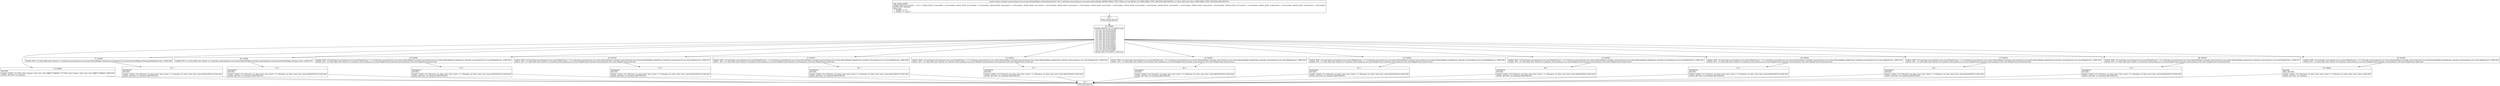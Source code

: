digraph "CFG forandroidx.constraintlayout.core.motion.MotionWidget.setValueAttributes(IF)Z" {
Node_32 [shape=record,label="{32\:\ ?|MTH_ENTER_BLOCK\l}"];
Node_34 [shape=record,label="{34\:\ 0x0000|0x0000: SWITCH  (r2 I:?? A[D('id' int)])\l case 303: goto B:49:0x003d\l case 304: goto B:48:0x0038\l case 305: goto B:47:0x0033\l case 306: goto B:46:0x002e\l case 307: goto B:35:0x0003\l case 308: goto B:45:0x0029\l case 309: goto B:44:0x0024\l case 310: goto B:43:0x001f\l case 311: goto B:42:0x001a\l case 312: goto B:41:0x0015\l case 313: goto B:40:0x0010\l case 314: goto B:39:0x000b\l case 315: goto B:38:0x0008\l case 316: goto B:37:0x0005\l default: goto B:35:0x0003  (LINE:222)\l}"];
Node_35 [shape=record,label="{35\:\ 0x0003|RETURN\l|0x0003: CONST  (r0 I:??[int, float, boolean, short, byte, char, OBJECT, ARRAY]) = (0 ??[int, float, boolean, short, byte, char, OBJECT, ARRAY])  (LINE:263)\l0x0004: RETURN  (r0 I:boolean) \l}"];
Node_33 [shape=record,label="{33\:\ ?|MTH_EXIT_BLOCK\l}"];
Node_37 [shape=record,label="{37\:\ 0x0005|0x0005: IPUT  (r3 I:float A[D('value' float)]), (r1 I:androidx.constraintlayout.core.motion.MotionWidget) androidx.constraintlayout.core.motion.MotionWidget.mTransitionPathRotate float  (LINE:260)\l}"];
Node_52 [shape=record,label="{52\:\ ?|SYNTHETIC\lRETURN\l|0x0042: CONST  (r0 I:??[boolean, int, float, short, byte, char]) = (1 ??[boolean, int, float, short, byte, char]) A[SYNTHETIC] (LINE:265)\l0x0043: RETURN  (r0 I:boolean) A[SYNTHETIC]\l}"];
Node_38 [shape=record,label="{38\:\ 0x0008|0x0008: IPUT  (r3 I:float A[D('value' float)]), (r1 I:androidx.constraintlayout.core.motion.MotionWidget) androidx.constraintlayout.core.motion.MotionWidget.mProgress float  (LINE:257)\l}"];
Node_53 [shape=record,label="{53\:\ ?|SYNTHETIC\lRETURN\l|0x0042: CONST  (r0 I:??[boolean, int, float, short, byte, char]) = (1 ??[boolean, int, float, short, byte, char]) A[SYNTHETIC] (LINE:265)\l0x0043: RETURN  (r0 I:boolean) A[SYNTHETIC]\l}"];
Node_39 [shape=record,label="{39\:\ 0x000b|0x000b: IGET  (r0 I:androidx.constraintlayout.core.state.WidgetFrame) = (r1 I:androidx.constraintlayout.core.motion.MotionWidget) androidx.constraintlayout.core.motion.MotionWidget.widgetFrame androidx.constraintlayout.core.state.WidgetFrame  (LINE:254)\l0x000d: IPUT  (r3 I:float A[D('value' float)]), (r0 I:androidx.constraintlayout.core.state.WidgetFrame) androidx.constraintlayout.core.state.WidgetFrame.pivotY float \l}"];
Node_54 [shape=record,label="{54\:\ ?|SYNTHETIC\lRETURN\l|0x0042: CONST  (r0 I:??[boolean, int, float, short, byte, char]) = (1 ??[boolean, int, float, short, byte, char]) A[SYNTHETIC] (LINE:265)\l0x0043: RETURN  (r0 I:boolean) A[SYNTHETIC]\l}"];
Node_40 [shape=record,label="{40\:\ 0x0010|0x0010: IGET  (r0 I:androidx.constraintlayout.core.state.WidgetFrame) = (r1 I:androidx.constraintlayout.core.motion.MotionWidget) androidx.constraintlayout.core.motion.MotionWidget.widgetFrame androidx.constraintlayout.core.state.WidgetFrame  (LINE:251)\l0x0012: IPUT  (r3 I:float A[D('value' float)]), (r0 I:androidx.constraintlayout.core.state.WidgetFrame) androidx.constraintlayout.core.state.WidgetFrame.pivotX float \l}"];
Node_55 [shape=record,label="{55\:\ ?|SYNTHETIC\lRETURN\l|0x0042: CONST  (r0 I:??[boolean, int, float, short, byte, char]) = (1 ??[boolean, int, float, short, byte, char]) A[SYNTHETIC] (LINE:265)\l0x0043: RETURN  (r0 I:boolean) A[SYNTHETIC]\l}"];
Node_41 [shape=record,label="{41\:\ 0x0015|0x0015: IGET  (r0 I:androidx.constraintlayout.core.state.WidgetFrame) = (r1 I:androidx.constraintlayout.core.motion.MotionWidget) androidx.constraintlayout.core.motion.MotionWidget.widgetFrame androidx.constraintlayout.core.state.WidgetFrame  (LINE:248)\l0x0017: IPUT  (r3 I:float A[D('value' float)]), (r0 I:androidx.constraintlayout.core.state.WidgetFrame) androidx.constraintlayout.core.state.WidgetFrame.scaleY float \l}"];
Node_56 [shape=record,label="{56\:\ ?|SYNTHETIC\lRETURN\l|0x0042: CONST  (r0 I:??[boolean, int, float, short, byte, char]) = (1 ??[boolean, int, float, short, byte, char]) A[SYNTHETIC] (LINE:265)\l0x0043: RETURN  (r0 I:boolean) A[SYNTHETIC]\l}"];
Node_42 [shape=record,label="{42\:\ 0x001a|0x001a: IGET  (r0 I:androidx.constraintlayout.core.state.WidgetFrame) = (r1 I:androidx.constraintlayout.core.motion.MotionWidget) androidx.constraintlayout.core.motion.MotionWidget.widgetFrame androidx.constraintlayout.core.state.WidgetFrame  (LINE:245)\l0x001c: IPUT  (r3 I:float A[D('value' float)]), (r0 I:androidx.constraintlayout.core.state.WidgetFrame) androidx.constraintlayout.core.state.WidgetFrame.scaleX float \l}"];
Node_57 [shape=record,label="{57\:\ ?|SYNTHETIC\lRETURN\l|0x0042: CONST  (r0 I:??[boolean, int, float, short, byte, char]) = (1 ??[boolean, int, float, short, byte, char]) A[SYNTHETIC] (LINE:265)\l0x0043: RETURN  (r0 I:boolean) A[SYNTHETIC]\l}"];
Node_43 [shape=record,label="{43\:\ 0x001f|0x001f: IGET  (r0 I:androidx.constraintlayout.core.state.WidgetFrame) = (r1 I:androidx.constraintlayout.core.motion.MotionWidget) androidx.constraintlayout.core.motion.MotionWidget.widgetFrame androidx.constraintlayout.core.state.WidgetFrame  (LINE:242)\l0x0021: IPUT  (r3 I:float A[D('value' float)]), (r0 I:androidx.constraintlayout.core.state.WidgetFrame) androidx.constraintlayout.core.state.WidgetFrame.rotationZ float \l}"];
Node_58 [shape=record,label="{58\:\ ?|SYNTHETIC\lRETURN\l|0x0042: CONST  (r0 I:??[boolean, int, float, short, byte, char]) = (1 ??[boolean, int, float, short, byte, char]) A[SYNTHETIC] (LINE:265)\l0x0043: RETURN  (r0 I:boolean) A[SYNTHETIC]\l}"];
Node_44 [shape=record,label="{44\:\ 0x0024|0x0024: IGET  (r0 I:androidx.constraintlayout.core.state.WidgetFrame) = (r1 I:androidx.constraintlayout.core.motion.MotionWidget) androidx.constraintlayout.core.motion.MotionWidget.widgetFrame androidx.constraintlayout.core.state.WidgetFrame  (LINE:239)\l0x0026: IPUT  (r3 I:float A[D('value' float)]), (r0 I:androidx.constraintlayout.core.state.WidgetFrame) androidx.constraintlayout.core.state.WidgetFrame.rotationY float \l}"];
Node_59 [shape=record,label="{59\:\ ?|SYNTHETIC\lRETURN\l|0x0042: CONST  (r0 I:??[boolean, int, float, short, byte, char]) = (1 ??[boolean, int, float, short, byte, char]) A[SYNTHETIC] (LINE:265)\l0x0043: RETURN  (r0 I:boolean) A[SYNTHETIC]\l}"];
Node_45 [shape=record,label="{45\:\ 0x0029|0x0029: IGET  (r0 I:androidx.constraintlayout.core.state.WidgetFrame) = (r1 I:androidx.constraintlayout.core.motion.MotionWidget) androidx.constraintlayout.core.motion.MotionWidget.widgetFrame androidx.constraintlayout.core.state.WidgetFrame  (LINE:236)\l0x002b: IPUT  (r3 I:float A[D('value' float)]), (r0 I:androidx.constraintlayout.core.state.WidgetFrame) androidx.constraintlayout.core.state.WidgetFrame.rotationX float \l}"];
Node_60 [shape=record,label="{60\:\ ?|SYNTHETIC\lRETURN\l|0x0042: CONST  (r0 I:??[boolean, int, float, short, byte, char]) = (1 ??[boolean, int, float, short, byte, char]) A[SYNTHETIC] (LINE:265)\l0x0043: RETURN  (r0 I:boolean) A[SYNTHETIC]\l}"];
Node_46 [shape=record,label="{46\:\ 0x002e|0x002e: IGET  (r0 I:androidx.constraintlayout.core.state.WidgetFrame) = (r1 I:androidx.constraintlayout.core.motion.MotionWidget) androidx.constraintlayout.core.motion.MotionWidget.widgetFrame androidx.constraintlayout.core.state.WidgetFrame  (LINE:233)\l0x0030: IPUT  (r3 I:float A[D('value' float)]), (r0 I:androidx.constraintlayout.core.state.WidgetFrame) androidx.constraintlayout.core.state.WidgetFrame.translationZ float \l}"];
Node_61 [shape=record,label="{61\:\ ?|SYNTHETIC\lRETURN\l|0x0042: CONST  (r0 I:??[boolean, int, float, short, byte, char]) = (1 ??[boolean, int, float, short, byte, char]) A[SYNTHETIC] (LINE:265)\l0x0043: RETURN  (r0 I:boolean) A[SYNTHETIC]\l}"];
Node_47 [shape=record,label="{47\:\ 0x0033|0x0033: IGET  (r0 I:androidx.constraintlayout.core.state.WidgetFrame) = (r1 I:androidx.constraintlayout.core.motion.MotionWidget) androidx.constraintlayout.core.motion.MotionWidget.widgetFrame androidx.constraintlayout.core.state.WidgetFrame  (LINE:230)\l0x0035: IPUT  (r3 I:float A[D('value' float)]), (r0 I:androidx.constraintlayout.core.state.WidgetFrame) androidx.constraintlayout.core.state.WidgetFrame.translationY float \l}"];
Node_62 [shape=record,label="{62\:\ ?|SYNTHETIC\lRETURN\l|0x0042: CONST  (r0 I:??[boolean, int, float, short, byte, char]) = (1 ??[boolean, int, float, short, byte, char]) A[SYNTHETIC] (LINE:265)\l0x0043: RETURN  (r0 I:boolean) A[SYNTHETIC]\l}"];
Node_48 [shape=record,label="{48\:\ 0x0038|0x0038: IGET  (r0 I:androidx.constraintlayout.core.state.WidgetFrame) = (r1 I:androidx.constraintlayout.core.motion.MotionWidget) androidx.constraintlayout.core.motion.MotionWidget.widgetFrame androidx.constraintlayout.core.state.WidgetFrame  (LINE:227)\l0x003a: IPUT  (r3 I:float A[D('value' float)]), (r0 I:androidx.constraintlayout.core.state.WidgetFrame) androidx.constraintlayout.core.state.WidgetFrame.translationX float \l}"];
Node_63 [shape=record,label="{63\:\ ?|SYNTHETIC\lRETURN\l|0x0042: CONST  (r0 I:??[boolean, int, float, short, byte, char]) = (1 ??[boolean, int, float, short, byte, char]) A[SYNTHETIC] (LINE:265)\l0x0043: RETURN  (r0 I:boolean) A[SYNTHETIC]\l}"];
Node_49 [shape=record,label="{49\:\ 0x003d|0x003d: IGET  (r0 I:androidx.constraintlayout.core.state.WidgetFrame) = (r1 I:androidx.constraintlayout.core.motion.MotionWidget) androidx.constraintlayout.core.motion.MotionWidget.widgetFrame androidx.constraintlayout.core.state.WidgetFrame  (LINE:224)\l0x003f: IPUT  (r3 I:float A[D('value' float)]), (r0 I:androidx.constraintlayout.core.state.WidgetFrame) androidx.constraintlayout.core.state.WidgetFrame.alpha float \l}"];
Node_50 [shape=record,label="{50\:\ 0x0042|RETURN\lORIG_RETURN\l|0x0042: CONST  (r0 I:??[boolean, int, float, short, byte, char]) = (1 ??[boolean, int, float, short, byte, char])  (LINE:265)\l0x0043: RETURN  (r0 I:boolean) \l}"];
MethodNode[shape=record,label="{public boolean androidx.constraintlayout.core.motion.MotionWidget.setValueAttributes((r1 'this' I:androidx.constraintlayout.core.motion.MotionWidget A[IMMUTABLE_TYPE, THIS]), (r2 I:int A[D('id' int), IMMUTABLE_TYPE, METHOD_ARGUMENT]), (r3 I:float A[D('value' float), IMMUTABLE_TYPE, METHOD_ARGUMENT]))  | USE_LINES_HINTS\lCROSS_EDGE: B:51:0x0043 \-\> B:33:?, CROSS_EDGE: B:38:0x0008 \-\> B:50:0x0042, CROSS_EDGE: B:39:0x000b \-\> B:50:0x0042, CROSS_EDGE: B:40:0x0010 \-\> B:50:0x0042, CROSS_EDGE: B:41:0x0015 \-\> B:50:0x0042, CROSS_EDGE: B:42:0x001a \-\> B:50:0x0042, CROSS_EDGE: B:43:0x001f \-\> B:50:0x0042, CROSS_EDGE: B:44:0x0024 \-\> B:50:0x0042, CROSS_EDGE: B:45:0x0029 \-\> B:50:0x0042, CROSS_EDGE: B:46:0x002e \-\> B:50:0x0042, CROSS_EDGE: B:47:0x0033 \-\> B:50:0x0042, CROSS_EDGE: B:48:0x0038 \-\> B:50:0x0042, CROSS_EDGE: B:49:0x003d \-\> B:50:0x0042\lINLINE_NOT_NEEDED\lDebug Info:\l  \-1 \-0x0063: r2 'id' I\l  \-1 \-0x0063: r3 'value' F\l}"];
MethodNode -> Node_32;Node_32 -> Node_34;
Node_34 -> Node_35;
Node_34 -> Node_37;
Node_34 -> Node_38;
Node_34 -> Node_39;
Node_34 -> Node_40;
Node_34 -> Node_41;
Node_34 -> Node_42;
Node_34 -> Node_43;
Node_34 -> Node_44;
Node_34 -> Node_45;
Node_34 -> Node_46;
Node_34 -> Node_47;
Node_34 -> Node_48;
Node_34 -> Node_49;
Node_35 -> Node_33;
Node_37 -> Node_52;
Node_52 -> Node_33;
Node_38 -> Node_53;
Node_53 -> Node_33;
Node_39 -> Node_54;
Node_54 -> Node_33;
Node_40 -> Node_55;
Node_55 -> Node_33;
Node_41 -> Node_56;
Node_56 -> Node_33;
Node_42 -> Node_57;
Node_57 -> Node_33;
Node_43 -> Node_58;
Node_58 -> Node_33;
Node_44 -> Node_59;
Node_59 -> Node_33;
Node_45 -> Node_60;
Node_60 -> Node_33;
Node_46 -> Node_61;
Node_61 -> Node_33;
Node_47 -> Node_62;
Node_62 -> Node_33;
Node_48 -> Node_63;
Node_63 -> Node_33;
Node_49 -> Node_50;
Node_50 -> Node_33;
}

